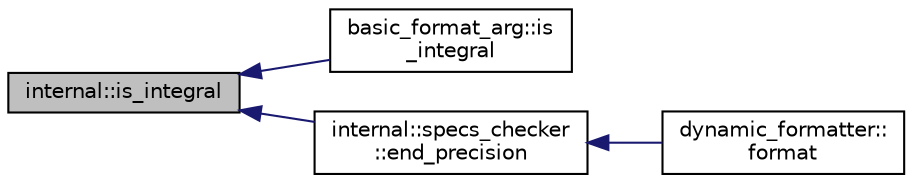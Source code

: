 digraph "internal::is_integral"
{
  edge [fontname="Helvetica",fontsize="10",labelfontname="Helvetica",labelfontsize="10"];
  node [fontname="Helvetica",fontsize="10",shape=record];
  rankdir="LR";
  Node1 [label="internal::is_integral",height=0.2,width=0.4,color="black", fillcolor="grey75", style="filled" fontcolor="black"];
  Node1 -> Node2 [dir="back",color="midnightblue",fontsize="10",style="solid",fontname="Helvetica"];
  Node2 [label="basic_format_arg::is\l_integral",height=0.2,width=0.4,color="black", fillcolor="white", style="filled",URL="$classbasic__format__arg.html#aa0d6ec87147704f8e4ce6b5f320b6eb7"];
  Node1 -> Node3 [dir="back",color="midnightblue",fontsize="10",style="solid",fontname="Helvetica"];
  Node3 [label="internal::specs_checker\l::end_precision",height=0.2,width=0.4,color="black", fillcolor="white", style="filled",URL="$classinternal_1_1specs__checker.html#a0c16ee4bc2e70bb2c3e736e195dcd870"];
  Node3 -> Node4 [dir="back",color="midnightblue",fontsize="10",style="solid",fontname="Helvetica"];
  Node4 [label="dynamic_formatter::\lformat",height=0.2,width=0.4,color="black", fillcolor="white", style="filled",URL="$classdynamic__formatter.html#ad409c112b5d8058d65e3b96d20c4a524"];
}
